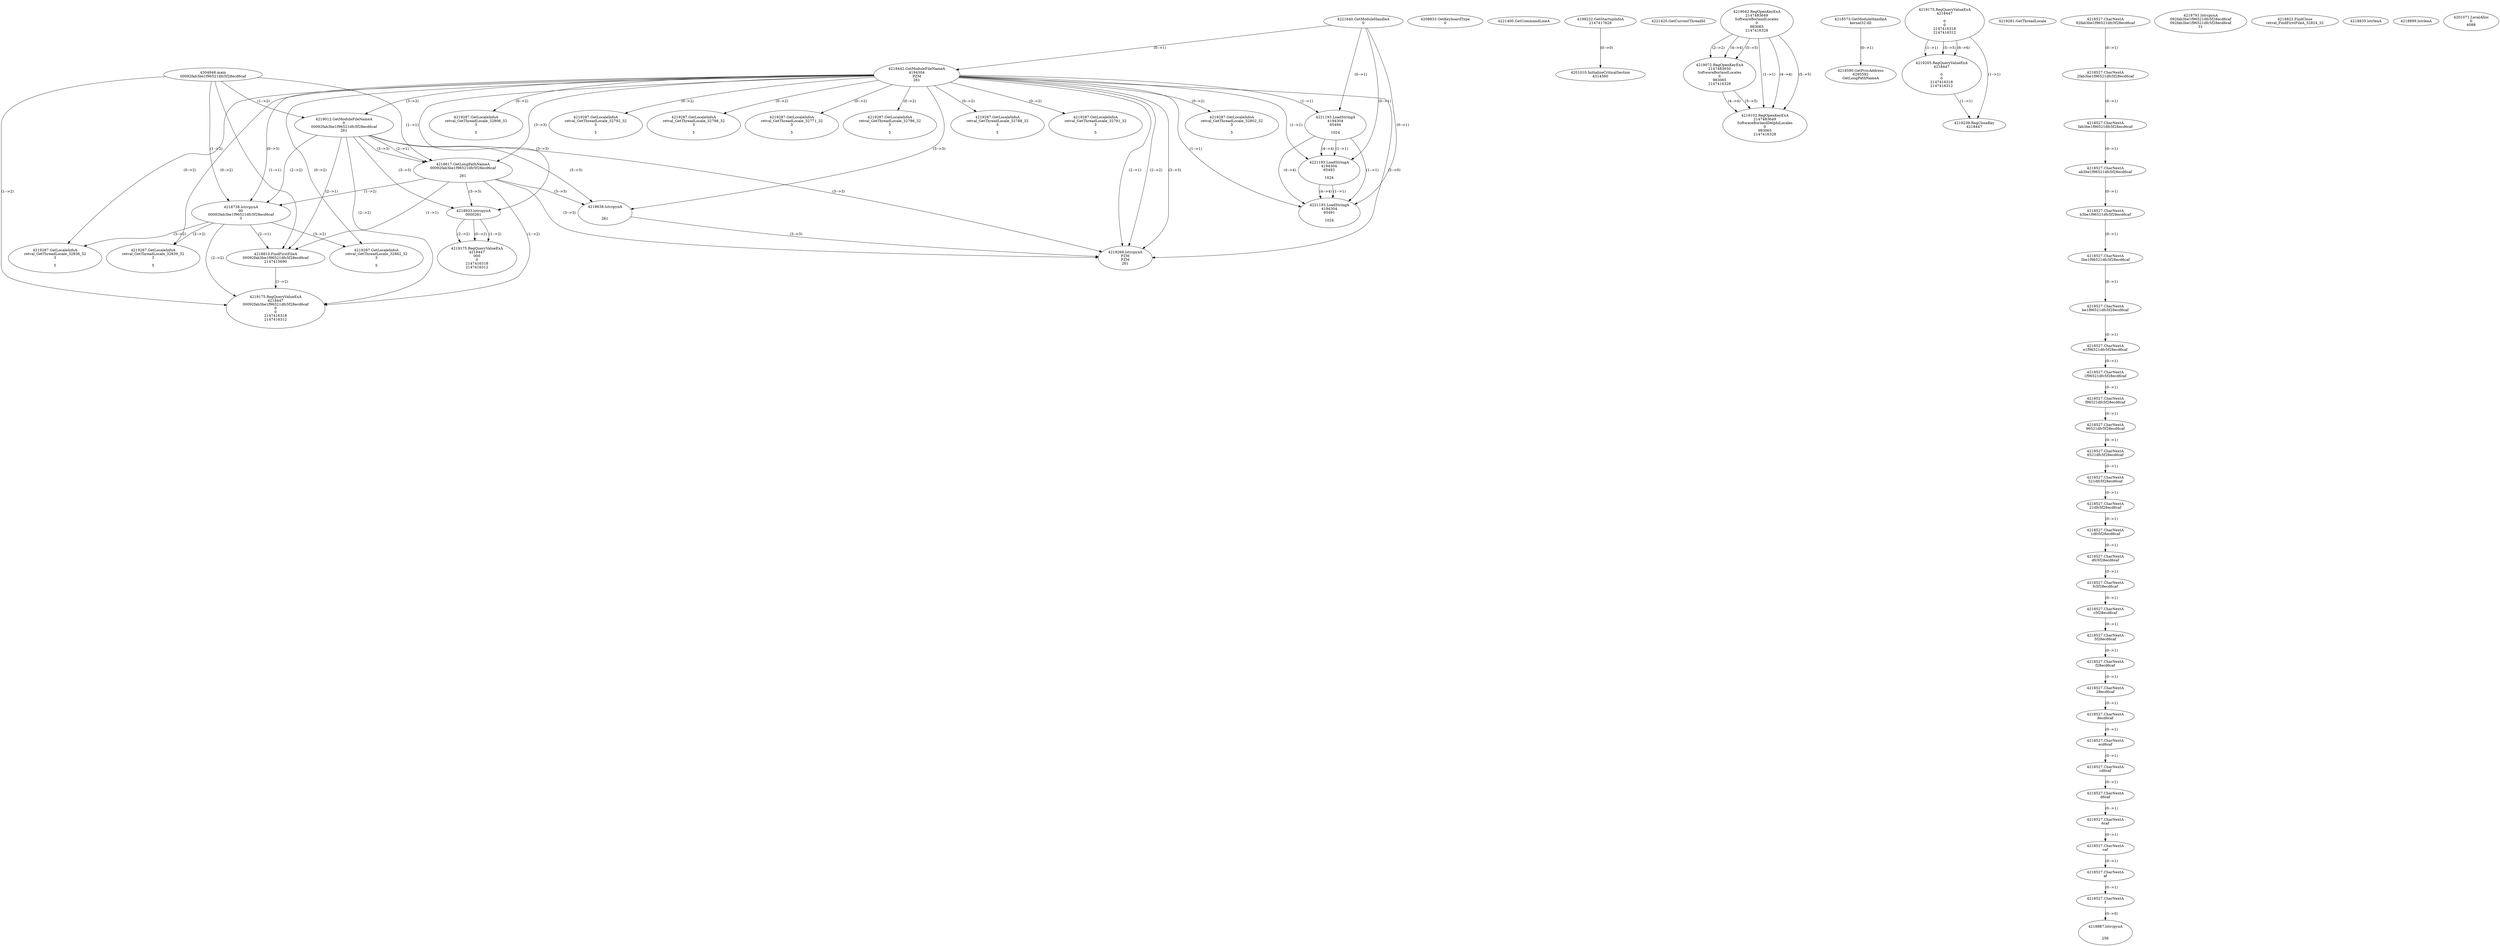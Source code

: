 // Global SCDG with merge call
digraph {
	0 [label="4304948.main
00092fab3be1f96521dfc5f28ecd6caf"]
	1 [label="4221640.GetModuleHandleA
0"]
	2 [label="4208833.GetKeyboardType
0"]
	3 [label="4221400.GetCommandLineA
"]
	4 [label="4199222.GetStartupInfoA
2147417628"]
	5 [label="4221420.GetCurrentThreadId
"]
	6 [label="4218442.GetModuleFileNameA
4194304
PZM
261"]
	1 -> 6 [label="(0-->1)"]
	7 [label="4219012.GetModuleFileNameA
0
00092fab3be1f96521dfc5f28ecd6caf
261"]
	0 -> 7 [label="(1-->2)"]
	6 -> 7 [label="(3-->3)"]
	8 [label="4219042.RegOpenKeyExA
2147483649
Software\Borland\Locales
0
983065
2147416328"]
	9 [label="4219072.RegOpenKeyExA
2147483650
Software\Borland\Locales
0
983065
2147416328"]
	8 -> 9 [label="(2-->2)"]
	8 -> 9 [label="(4-->4)"]
	8 -> 9 [label="(5-->5)"]
	10 [label="4219102.RegOpenKeyExA
2147483649
Software\Borland\Delphi\Locales
0
983065
2147416328"]
	8 -> 10 [label="(1-->1)"]
	8 -> 10 [label="(4-->4)"]
	9 -> 10 [label="(4-->4)"]
	8 -> 10 [label="(5-->5)"]
	9 -> 10 [label="(5-->5)"]
	11 [label="4218573.GetModuleHandleA
kernel32.dll"]
	12 [label="4218590.GetProcAddress
6295592
GetLongPathNameA"]
	11 -> 12 [label="(0-->1)"]
	13 [label="4218617.GetLongPathNameA
00092fab3be1f96521dfc5f28ecd6caf

261"]
	0 -> 13 [label="(1-->1)"]
	7 -> 13 [label="(2-->1)"]
	6 -> 13 [label="(3-->3)"]
	7 -> 13 [label="(3-->3)"]
	14 [label="4218638.lstrcpynA


261"]
	6 -> 14 [label="(3-->3)"]
	7 -> 14 [label="(3-->3)"]
	13 -> 14 [label="(3-->3)"]
	15 [label="4219175.RegQueryValueExA
4218447

0
0
2147416318
2147416312"]
	16 [label="4219205.RegQueryValueExA
4218447

0
0
2147416318
2147416312"]
	15 -> 16 [label="(1-->1)"]
	15 -> 16 [label="(5-->5)"]
	15 -> 16 [label="(6-->6)"]
	17 [label="4219239.RegCloseKey
4218447"]
	15 -> 17 [label="(1-->1)"]
	16 -> 17 [label="(1-->1)"]
	18 [label="4219268.lstrcpynA
PZM
PZM
261"]
	6 -> 18 [label="(2-->1)"]
	6 -> 18 [label="(2-->2)"]
	6 -> 18 [label="(3-->3)"]
	7 -> 18 [label="(3-->3)"]
	13 -> 18 [label="(3-->3)"]
	14 -> 18 [label="(3-->3)"]
	6 -> 18 [label="(2-->0)"]
	19 [label="4219281.GetThreadLocale
"]
	20 [label="4219287.GetLocaleInfoA
retval_GetThreadLocale_32802_32
3

5"]
	6 -> 20 [label="(0-->2)"]
	21 [label="4221193.LoadStringA
4194304
65494

1024"]
	1 -> 21 [label="(0-->1)"]
	6 -> 21 [label="(1-->1)"]
	22 [label="4221193.LoadStringA
4194304
65493

1024"]
	1 -> 22 [label="(0-->1)"]
	6 -> 22 [label="(1-->1)"]
	21 -> 22 [label="(1-->1)"]
	21 -> 22 [label="(4-->4)"]
	23 [label="4221193.LoadStringA
4194304
65491

1024"]
	1 -> 23 [label="(0-->1)"]
	6 -> 23 [label="(1-->1)"]
	21 -> 23 [label="(1-->1)"]
	22 -> 23 [label="(1-->1)"]
	21 -> 23 [label="(4-->4)"]
	22 -> 23 [label="(4-->4)"]
	24 [label="4218738.lstrcpynA
00
00092fab3be1f96521dfc5f28ecd6caf
3"]
	0 -> 24 [label="(1-->2)"]
	7 -> 24 [label="(2-->2)"]
	13 -> 24 [label="(1-->2)"]
	6 -> 24 [label="(0-->3)"]
	25 [label="4218527.CharNextA
92fab3be1f96521dfc5f28ecd6caf"]
	26 [label="4218527.CharNextA
2fab3be1f96521dfc5f28ecd6caf"]
	25 -> 26 [label="(0-->1)"]
	27 [label="4218527.CharNextA
fab3be1f96521dfc5f28ecd6caf"]
	26 -> 27 [label="(0-->1)"]
	28 [label="4218527.CharNextA
ab3be1f96521dfc5f28ecd6caf"]
	27 -> 28 [label="(0-->1)"]
	29 [label="4218527.CharNextA
b3be1f96521dfc5f28ecd6caf"]
	28 -> 29 [label="(0-->1)"]
	30 [label="4218527.CharNextA
3be1f96521dfc5f28ecd6caf"]
	29 -> 30 [label="(0-->1)"]
	31 [label="4218527.CharNextA
be1f96521dfc5f28ecd6caf"]
	30 -> 31 [label="(0-->1)"]
	32 [label="4218527.CharNextA
e1f96521dfc5f28ecd6caf"]
	31 -> 32 [label="(0-->1)"]
	33 [label="4218527.CharNextA
1f96521dfc5f28ecd6caf"]
	32 -> 33 [label="(0-->1)"]
	34 [label="4218527.CharNextA
f96521dfc5f28ecd6caf"]
	33 -> 34 [label="(0-->1)"]
	35 [label="4218527.CharNextA
96521dfc5f28ecd6caf"]
	34 -> 35 [label="(0-->1)"]
	36 [label="4218527.CharNextA
6521dfc5f28ecd6caf"]
	35 -> 36 [label="(0-->1)"]
	37 [label="4218527.CharNextA
521dfc5f28ecd6caf"]
	36 -> 37 [label="(0-->1)"]
	38 [label="4218527.CharNextA
21dfc5f28ecd6caf"]
	37 -> 38 [label="(0-->1)"]
	39 [label="4218527.CharNextA
1dfc5f28ecd6caf"]
	38 -> 39 [label="(0-->1)"]
	40 [label="4218527.CharNextA
dfc5f28ecd6caf"]
	39 -> 40 [label="(0-->1)"]
	41 [label="4218527.CharNextA
fc5f28ecd6caf"]
	40 -> 41 [label="(0-->1)"]
	42 [label="4218527.CharNextA
c5f28ecd6caf"]
	41 -> 42 [label="(0-->1)"]
	43 [label="4218527.CharNextA
5f28ecd6caf"]
	42 -> 43 [label="(0-->1)"]
	44 [label="4218527.CharNextA
f28ecd6caf"]
	43 -> 44 [label="(0-->1)"]
	45 [label="4218527.CharNextA
28ecd6caf"]
	44 -> 45 [label="(0-->1)"]
	46 [label="4218527.CharNextA
8ecd6caf"]
	45 -> 46 [label="(0-->1)"]
	47 [label="4218527.CharNextA
ecd6caf"]
	46 -> 47 [label="(0-->1)"]
	48 [label="4218527.CharNextA
cd6caf"]
	47 -> 48 [label="(0-->1)"]
	49 [label="4218527.CharNextA
d6caf"]
	48 -> 49 [label="(0-->1)"]
	50 [label="4218527.CharNextA
6caf"]
	49 -> 50 [label="(0-->1)"]
	51 [label="4218527.CharNextA
caf"]
	50 -> 51 [label="(0-->1)"]
	52 [label="4218527.CharNextA
af"]
	51 -> 52 [label="(0-->1)"]
	53 [label="4218527.CharNextA
f"]
	52 -> 53 [label="(0-->1)"]
	54 [label="4218791.lstrcpynA
092fab3be1f96521dfc5f28ecd6caf
092fab3be1f96521dfc5f28ecd6caf
31"]
	55 [label="4218810.FindFirstFileA
00092fab3be1f96521dfc5f28ecd6caf
2147415690"]
	0 -> 55 [label="(1-->1)"]
	7 -> 55 [label="(2-->1)"]
	13 -> 55 [label="(1-->1)"]
	24 -> 55 [label="(2-->1)"]
	56 [label="4218823.FindClose
retval_FindFirstFileA_32824_32"]
	57 [label="4218835.lstrlenA
"]
	58 [label="4218887.lstrcpynA


258"]
	53 -> 58 [label="(0-->0)"]
	59 [label="4218899.lstrlenA
"]
	60 [label="4218933.lstrcpynA
00\
00\
261"]
	6 -> 60 [label="(3-->3)"]
	7 -> 60 [label="(3-->3)"]
	13 -> 60 [label="(3-->3)"]
	61 [label="4219175.RegQueryValueExA
4218447
00\
0
0
2147416318
2147416312"]
	60 -> 61 [label="(1-->2)"]
	60 -> 61 [label="(2-->2)"]
	60 -> 61 [label="(0-->2)"]
	62 [label="4219287.GetLocaleInfoA
retval_GetThreadLocale_32836_32
3

5"]
	6 -> 62 [label="(0-->2)"]
	24 -> 62 [label="(3-->2)"]
	63 [label="4219175.RegQueryValueExA
4218447
00092fab3be1f96521dfc5f28ecd6caf
0
0
2147416318
2147416312"]
	0 -> 63 [label="(1-->2)"]
	7 -> 63 [label="(2-->2)"]
	13 -> 63 [label="(1-->2)"]
	24 -> 63 [label="(2-->2)"]
	55 -> 63 [label="(1-->2)"]
	64 [label="4219287.GetLocaleInfoA
retval_GetThreadLocale_32839_32
3

5"]
	6 -> 64 [label="(0-->2)"]
	24 -> 64 [label="(3-->2)"]
	65 [label="4201010.InitializeCriticalSection
4314560"]
	4 -> 65 [label="(0-->0)"]
	66 [label="4201071.LocalAlloc
0
4088"]
	67 [label="4219287.GetLocaleInfoA
retval_GetThreadLocale_32806_32
3

5"]
	6 -> 67 [label="(0-->2)"]
	68 [label="4219287.GetLocaleInfoA
retval_GetThreadLocale_32792_32
3

5"]
	6 -> 68 [label="(0-->2)"]
	69 [label="4219287.GetLocaleInfoA
retval_GetThreadLocale_32798_32
3

5"]
	6 -> 69 [label="(0-->2)"]
	70 [label="4219287.GetLocaleInfoA
retval_GetThreadLocale_32771_32
3

5"]
	6 -> 70 [label="(0-->2)"]
	71 [label="4219287.GetLocaleInfoA
retval_GetThreadLocale_32786_32
3

5"]
	6 -> 71 [label="(0-->2)"]
	72 [label="4219287.GetLocaleInfoA
retval_GetThreadLocale_32788_32
3

5"]
	6 -> 72 [label="(0-->2)"]
	73 [label="4219287.GetLocaleInfoA
retval_GetThreadLocale_32791_32
3

5"]
	6 -> 73 [label="(0-->2)"]
	74 [label="4219287.GetLocaleInfoA
retval_GetThreadLocale_32862_32
3

5"]
	6 -> 74 [label="(0-->2)"]
	24 -> 74 [label="(3-->2)"]
}
